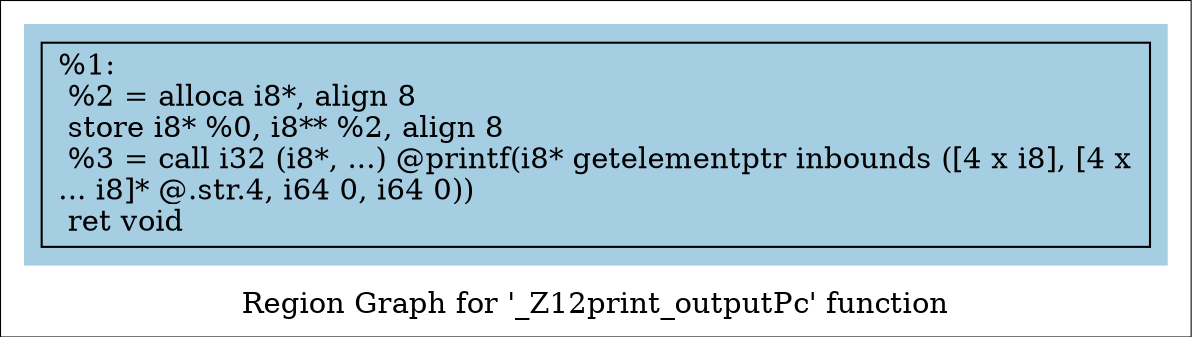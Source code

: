 digraph "Region Graph for '_Z12print_outputPc' function" {
	label="Region Graph for '_Z12print_outputPc' function";

	Node0x13db040 [shape=record,label="{%1:\l  %2 = alloca i8*, align 8\l  store i8* %0, i8** %2, align 8\l  %3 = call i32 (i8*, ...) @printf(i8* getelementptr inbounds ([4 x i8], [4 x\l... i8]* @.str.4, i64 0, i64 0))\l  ret void\l}"];
	colorscheme = "paired12"
        subgraph cluster_0x13fcf40 {
          label = "";
          style = filled;
          color = 1
          Node0x13db040;
        }
}
